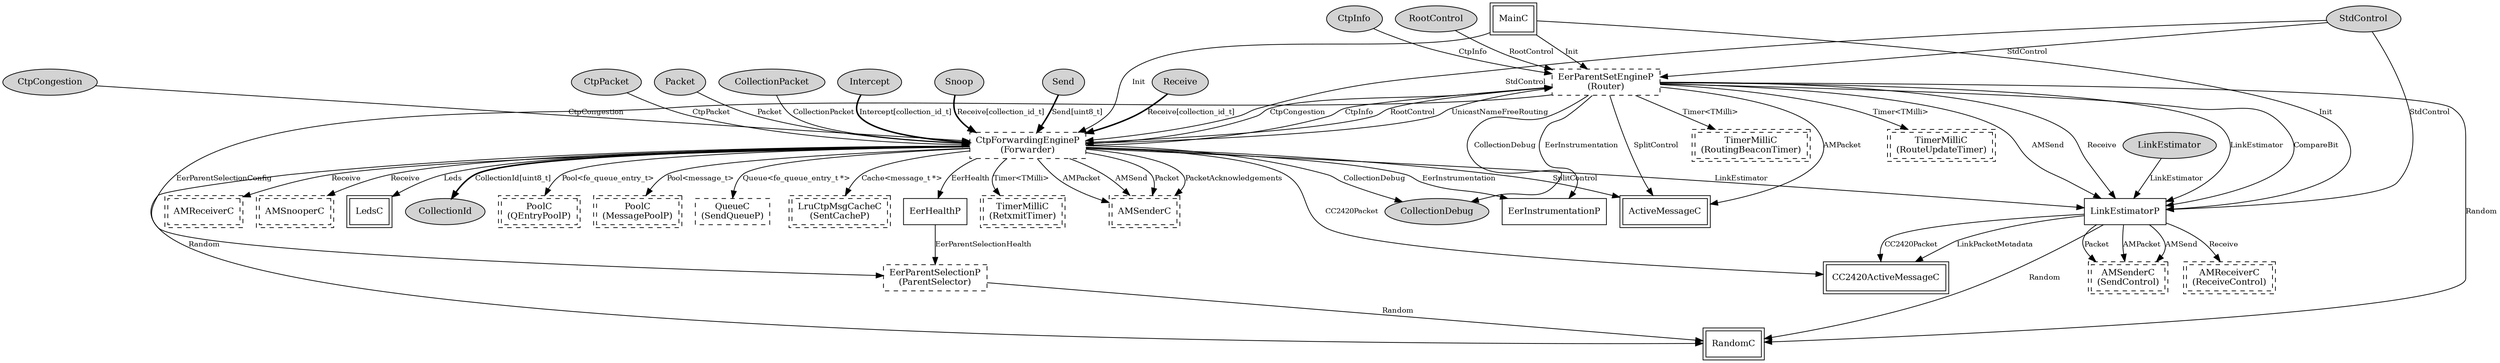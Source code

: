 digraph ".........net_EER.eer.CtpP" {
  n0x40db6550 [shape=ellipse, style=filled, label="RootControl", fontsize=12];
  "CtpP.Router" [fontsize=12, shape=box, style=dashed, label="EerParentSetEngineP\n(Router)", URL="../chtml/.........net_EER.eer.EerParentSetEngineP.html"];
  n0x40dbace0 [shape=ellipse, style=filled, label="CollectionPacket", fontsize=12];
  "CtpP.Forwarder" [fontsize=12, shape=box, style=dashed, label="CtpForwardingEngineP\n(Forwarder)", URL="../chtml/.........net_EER.eer.CtpForwardingEngineP.html"];
  n0x40db04d8 [shape=ellipse, style=filled, label="LinkEstimator", fontsize=12];
  "LinkEstimatorP" [fontsize=12, shape=box, URL="../chtml/.........net_EER.4bitle.LinkEstimatorP.html"];
  n0x40dba248 [shape=ellipse, style=filled, label="Intercept", fontsize=12];
  "CtpP.Forwarder" [fontsize=12, shape=box, style=dashed, label="CtpForwardingEngineP\n(Forwarder)", URL="../chtml/.........net_EER.eer.CtpForwardingEngineP.html"];
  n0x40dba5a0 [shape=ellipse, style=filled, label="Packet", fontsize=12];
  "CtpP.Forwarder" [fontsize=12, shape=box, style=dashed, label="CtpForwardingEngineP\n(Forwarder)", URL="../chtml/.........net_EER.eer.CtpForwardingEngineP.html"];
  n0x40dbcb78 [shape=ellipse, style=filled, label="Snoop", fontsize=12];
  "CtpP.Forwarder" [fontsize=12, shape=box, style=dashed, label="CtpForwardingEngineP\n(Forwarder)", URL="../chtml/.........net_EER.eer.CtpForwardingEngineP.html"];
  n0x40dbda10 [shape=ellipse, style=filled, label="Send", fontsize=12];
  "CtpP.Forwarder" [fontsize=12, shape=box, style=dashed, label="CtpForwardingEngineP\n(Forwarder)", URL="../chtml/.........net_EER.eer.CtpForwardingEngineP.html"];
  n0x40db8598 [shape=ellipse, style=filled, label="CtpInfo", fontsize=12];
  "CtpP.Router" [fontsize=12, shape=box, style=dashed, label="EerParentSetEngineP\n(Router)", URL="../chtml/.........net_EER.eer.EerParentSetEngineP.html"];
  n0x40dbc4c8 [shape=ellipse, style=filled, label="Receive", fontsize=12];
  "CtpP.Forwarder" [fontsize=12, shape=box, style=dashed, label="CtpForwardingEngineP\n(Forwarder)", URL="../chtml/.........net_EER.eer.CtpForwardingEngineP.html"];
  n0x40db60e8 [shape=ellipse, style=filled, label="CtpCongestion", fontsize=12];
  "CtpP.Forwarder" [fontsize=12, shape=box, style=dashed, label="CtpForwardingEngineP\n(Forwarder)", URL="../chtml/.........net_EER.eer.CtpForwardingEngineP.html"];
  n0x40db9530 [shape=ellipse, style=filled, label="CtpPacket", fontsize=12];
  "CtpP.Forwarder" [fontsize=12, shape=box, style=dashed, label="CtpForwardingEngineP\n(Forwarder)", URL="../chtml/.........net_EER.eer.CtpForwardingEngineP.html"];
  n0x40dbd2e0 [shape=ellipse, style=filled, label="StdControl", fontsize=12];
  "LinkEstimatorP" [fontsize=12, shape=box, URL="../chtml/.........net_EER.4bitle.LinkEstimatorP.html"];
  "CtpP.Router" [fontsize=12, shape=box, style=dashed, label="EerParentSetEngineP\n(Router)", URL="../chtml/.........net_EER.eer.EerParentSetEngineP.html"];
  "CtpP.Forwarder" [fontsize=12, shape=box, style=dashed, label="CtpForwardingEngineP\n(Forwarder)", URL="../chtml/.........net_EER.eer.CtpForwardingEngineP.html"];
  "CtpP.Forwarder" [fontsize=12, shape=box, style=dashed, label="CtpForwardingEngineP\n(Forwarder)", URL="../chtml/.........net_EER.eer.CtpForwardingEngineP.html"];
  n0x40db6df0 [shape=ellipse, style=filled, label="CollectionId", fontsize=12];
  "CtpP.Forwarder" [fontsize=12, shape=box, style=dashed, label="CtpForwardingEngineP\n(Forwarder)", URL="../chtml/.........net_EER.eer.CtpForwardingEngineP.html"];
  "CtpP.QEntryPoolP" [fontsize=12, shape=box,peripheries=2, style=dashed, label="PoolC\n(QEntryPoolP)", URL="../chtml/tos.system.PoolC.html"];
  "CtpP.Forwarder" [fontsize=12, shape=box, style=dashed, label="CtpForwardingEngineP\n(Forwarder)", URL="../chtml/.........net_EER.eer.CtpForwardingEngineP.html"];
  "CtpP.MessagePoolP" [fontsize=12, shape=box,peripheries=2, style=dashed, label="PoolC\n(MessagePoolP)", URL="../chtml/tos.system.PoolC.html"];
  "CtpP.Forwarder" [fontsize=12, shape=box, style=dashed, label="CtpForwardingEngineP\n(Forwarder)", URL="../chtml/.........net_EER.eer.CtpForwardingEngineP.html"];
  "CtpP.SendQueueP" [fontsize=12, shape=box, style=dashed, label="QueueC\n(SendQueueP)", URL="../chtml/tos.system.QueueC.html"];
  "CtpP.Forwarder" [fontsize=12, shape=box, style=dashed, label="CtpForwardingEngineP\n(Forwarder)", URL="../chtml/.........net_EER.eer.CtpForwardingEngineP.html"];
  "CtpP.SentCacheP" [fontsize=12, shape=box,peripheries=2, style=dashed, label="LruCtpMsgCacheC\n(SentCacheP)", URL="../chtml/.........net_EER.eer.LruCtpMsgCacheC.html"];
  "CtpP.Forwarder" [fontsize=12, shape=box, style=dashed, label="CtpForwardingEngineP\n(Forwarder)", URL="../chtml/.........net_EER.eer.CtpForwardingEngineP.html"];
  "CtpP.Router" [fontsize=12, shape=box, style=dashed, label="EerParentSetEngineP\n(Router)", URL="../chtml/.........net_EER.eer.EerParentSetEngineP.html"];
  "CtpP.ParentSelector" [fontsize=12, shape=box, style=dashed, label="EerParentSelectionP\n(ParentSelector)", URL="../chtml/.........net_EER.eer_parentselection.EerParentSelectionP.html"];
  "CtpP.ParentSelector" [fontsize=12, shape=box, style=dashed, label="EerParentSelectionP\n(ParentSelector)", URL="../chtml/.........net_EER.eer_parentselection.EerParentSelectionP.html"];
  "RandomC" [fontsize=12, shape=box,peripheries=2, URL="../chtml/tos.system.RandomC.html"];
  "MainC" [fontsize=12, shape=box,peripheries=2, URL="../chtml/tos.system.MainC.html"];
  "LinkEstimatorP" [fontsize=12, shape=box, URL="../chtml/.........net_EER.4bitle.LinkEstimatorP.html"];
  "CtpP.Forwarder" [fontsize=12, shape=box, style=dashed, label="CtpForwardingEngineP\n(Forwarder)", URL="../chtml/.........net_EER.eer.CtpForwardingEngineP.html"];
  "CtpP.Router" [fontsize=12, shape=box, style=dashed, label="EerParentSetEngineP\n(Router)", URL="../chtml/.........net_EER.eer.EerParentSetEngineP.html"];
  "CtpP.Router" [fontsize=12, shape=box, style=dashed, label="EerParentSetEngineP\n(Router)", URL="../chtml/.........net_EER.eer.EerParentSetEngineP.html"];
  "LinkEstimatorP" [fontsize=12, shape=box, URL="../chtml/.........net_EER.4bitle.LinkEstimatorP.html"];
  "CtpP.Router" [fontsize=12, shape=box, style=dashed, label="EerParentSetEngineP\n(Router)", URL="../chtml/.........net_EER.eer.EerParentSetEngineP.html"];
  "LinkEstimatorP" [fontsize=12, shape=box, URL="../chtml/.........net_EER.4bitle.LinkEstimatorP.html"];
  "CtpP.Router" [fontsize=12, shape=box, style=dashed, label="EerParentSetEngineP\n(Router)", URL="../chtml/.........net_EER.eer.EerParentSetEngineP.html"];
  "CtpP.Router" [fontsize=12, shape=box, style=dashed, label="EerParentSetEngineP\n(Router)", URL="../chtml/.........net_EER.eer.EerParentSetEngineP.html"];
  "LinkEstimatorP" [fontsize=12, shape=box, URL="../chtml/.........net_EER.4bitle.LinkEstimatorP.html"];
  "CtpP.Router" [fontsize=12, shape=box, style=dashed, label="EerParentSetEngineP\n(Router)", URL="../chtml/.........net_EER.eer.EerParentSetEngineP.html"];
  "ActiveMessageC" [fontsize=12, shape=box,peripheries=2, URL="../chtml/tos.platforms.micaz.ActiveMessageC.html"];
  "CtpP.Router" [fontsize=12, shape=box, style=dashed, label="EerParentSetEngineP\n(Router)", URL="../chtml/.........net_EER.eer.EerParentSetEngineP.html"];
  "ActiveMessageC" [fontsize=12, shape=box,peripheries=2, URL="../chtml/tos.platforms.micaz.ActiveMessageC.html"];
  "CtpP.Router" [fontsize=12, shape=box, style=dashed, label="EerParentSetEngineP\n(Router)", URL="../chtml/.........net_EER.eer.EerParentSetEngineP.html"];
  "CtpP.RoutingBeaconTimer" [fontsize=12, shape=box,peripheries=2, style=dashed, label="TimerMilliC\n(RoutingBeaconTimer)", URL="../chtml/tos.system.TimerMilliC.html"];
  "CtpP.Router" [fontsize=12, shape=box, style=dashed, label="EerParentSetEngineP\n(Router)", URL="../chtml/.........net_EER.eer.EerParentSetEngineP.html"];
  "CtpP.RouteUpdateTimer" [fontsize=12, shape=box,peripheries=2, style=dashed, label="TimerMilliC\n(RouteUpdateTimer)", URL="../chtml/tos.system.TimerMilliC.html"];
  "CtpP.Router" [fontsize=12, shape=box, style=dashed, label="EerParentSetEngineP\n(Router)", URL="../chtml/.........net_EER.eer.EerParentSetEngineP.html"];
  n0x40db5248 [shape=ellipse, style=filled, label="CollectionDebug", fontsize=12];
  "CtpP.Forwarder" [fontsize=12, shape=box, style=dashed, label="CtpForwardingEngineP\n(Forwarder)", URL="../chtml/.........net_EER.eer.CtpForwardingEngineP.html"];
  "CtpP.Forwarder" [fontsize=12, shape=box, style=dashed, label="CtpForwardingEngineP\n(Forwarder)", URL="../chtml/.........net_EER.eer.CtpForwardingEngineP.html"];
  "CtpP.Router" [fontsize=12, shape=box, style=dashed, label="EerParentSetEngineP\n(Router)", URL="../chtml/.........net_EER.eer.EerParentSetEngineP.html"];
  "CtpP.Forwarder" [fontsize=12, shape=box, style=dashed, label="CtpForwardingEngineP\n(Forwarder)", URL="../chtml/.........net_EER.eer.CtpForwardingEngineP.html"];
  "CtpP.RetxmitTimer" [fontsize=12, shape=box,peripheries=2, style=dashed, label="TimerMilliC\n(RetxmitTimer)", URL="../chtml/tos.system.TimerMilliC.html"];
  "CtpP.Router" [fontsize=12, shape=box, style=dashed, label="EerParentSetEngineP\n(Router)", URL="../chtml/.........net_EER.eer.EerParentSetEngineP.html"];
  "CtpP.Forwarder" [fontsize=12, shape=box, style=dashed, label="CtpForwardingEngineP\n(Forwarder)", URL="../chtml/.........net_EER.eer.CtpForwardingEngineP.html"];
  "CtpP.Forwarder" [fontsize=12, shape=box, style=dashed, label="CtpForwardingEngineP\n(Forwarder)", URL="../chtml/.........net_EER.eer.CtpForwardingEngineP.html"];
  "CtpP.AMSenderC" [fontsize=12, shape=box,peripheries=2, style=dashed, label="AMSenderC", URL="../chtml/tos.system.AMSenderC.html"];
  "CtpP.Forwarder" [fontsize=12, shape=box, style=dashed, label="CtpForwardingEngineP\n(Forwarder)", URL="../chtml/.........net_EER.eer.CtpForwardingEngineP.html"];
  "CtpP.AMSenderC" [fontsize=12, shape=box,peripheries=2, style=dashed, label="AMSenderC", URL="../chtml/tos.system.AMSenderC.html"];
  "CtpP.Forwarder" [fontsize=12, shape=box, style=dashed, label="CtpForwardingEngineP\n(Forwarder)", URL="../chtml/.........net_EER.eer.CtpForwardingEngineP.html"];
  "CtpP.AMReceiverC" [fontsize=12, shape=box,peripheries=2, style=dashed, label="AMReceiverC", URL="../chtml/tos.system.AMReceiverC.html"];
  "CtpP.Forwarder" [fontsize=12, shape=box, style=dashed, label="CtpForwardingEngineP\n(Forwarder)", URL="../chtml/.........net_EER.eer.CtpForwardingEngineP.html"];
  "CtpP.AMSnooperC" [fontsize=12, shape=box,peripheries=2, style=dashed, label="AMSnooperC", URL="../chtml/tos.system.AMSnooperC.html"];
  "CtpP.Forwarder" [fontsize=12, shape=box, style=dashed, label="CtpForwardingEngineP\n(Forwarder)", URL="../chtml/.........net_EER.eer.CtpForwardingEngineP.html"];
  "CtpP.Forwarder" [fontsize=12, shape=box, style=dashed, label="CtpForwardingEngineP\n(Forwarder)", URL="../chtml/.........net_EER.eer.CtpForwardingEngineP.html"];
  "CtpP.Router" [fontsize=12, shape=box, style=dashed, label="EerParentSetEngineP\n(Router)", URL="../chtml/.........net_EER.eer.EerParentSetEngineP.html"];
  "CtpP.Forwarder" [fontsize=12, shape=box, style=dashed, label="CtpForwardingEngineP\n(Forwarder)", URL="../chtml/.........net_EER.eer.CtpForwardingEngineP.html"];
  "CtpP.Forwarder" [fontsize=12, shape=box, style=dashed, label="CtpForwardingEngineP\n(Forwarder)", URL="../chtml/.........net_EER.eer.CtpForwardingEngineP.html"];
  "CtpP.AMSenderC" [fontsize=12, shape=box,peripheries=2, style=dashed, label="AMSenderC", URL="../chtml/tos.system.AMSenderC.html"];
  "CtpP.Forwarder" [fontsize=12, shape=box, style=dashed, label="CtpForwardingEngineP\n(Forwarder)", URL="../chtml/.........net_EER.eer.CtpForwardingEngineP.html"];
  "CtpP.AMSenderC" [fontsize=12, shape=box,peripheries=2, style=dashed, label="AMSenderC", URL="../chtml/tos.system.AMSenderC.html"];
  "CtpP.Forwarder" [fontsize=12, shape=box, style=dashed, label="CtpForwardingEngineP\n(Forwarder)", URL="../chtml/.........net_EER.eer.CtpForwardingEngineP.html"];
  "LedsC" [fontsize=12, shape=box,peripheries=2, URL="../chtml/tos.system.LedsC.html"];
  "LinkEstimatorP" [fontsize=12, shape=box, URL="../chtml/.........net_EER.4bitle.LinkEstimatorP.html"];
  "LinkEstimatorP" [fontsize=12, shape=box, URL="../chtml/.........net_EER.4bitle.LinkEstimatorP.html"];
  "CtpP.SendControl" [fontsize=12, shape=box,peripheries=2, style=dashed, label="AMSenderC\n(SendControl)", URL="../chtml/tos.system.AMSenderC.html"];
  "LinkEstimatorP" [fontsize=12, shape=box, URL="../chtml/.........net_EER.4bitle.LinkEstimatorP.html"];
  "CtpP.ReceiveControl" [fontsize=12, shape=box,peripheries=2, style=dashed, label="AMReceiverC\n(ReceiveControl)", URL="../chtml/tos.system.AMReceiverC.html"];
  "LinkEstimatorP" [fontsize=12, shape=box, URL="../chtml/.........net_EER.4bitle.LinkEstimatorP.html"];
  "CtpP.SendControl" [fontsize=12, shape=box,peripheries=2, style=dashed, label="AMSenderC\n(SendControl)", URL="../chtml/tos.system.AMSenderC.html"];
  "LinkEstimatorP" [fontsize=12, shape=box, URL="../chtml/.........net_EER.4bitle.LinkEstimatorP.html"];
  "CtpP.SendControl" [fontsize=12, shape=box,peripheries=2, style=dashed, label="AMSenderC\n(SendControl)", URL="../chtml/tos.system.AMSenderC.html"];
  "LinkEstimatorP" [fontsize=12, shape=box, URL="../chtml/.........net_EER.4bitle.LinkEstimatorP.html"];
  "CC2420ActiveMessageC" [fontsize=12, shape=box,peripheries=2, URL="../chtml/tos.chips.cc2420.CC2420ActiveMessageC.html"];
  "CtpP.Forwarder" [fontsize=12, shape=box, style=dashed, label="CtpForwardingEngineP\n(Forwarder)", URL="../chtml/.........net_EER.eer.CtpForwardingEngineP.html"];
  "EerInstrumentationP" [fontsize=12, shape=box, URL="../chtml/.........net_EER.eer.EerInstrumentationP.html"];
  "CtpP.Router" [fontsize=12, shape=box, style=dashed, label="EerParentSetEngineP\n(Router)", URL="../chtml/.........net_EER.eer.EerParentSetEngineP.html"];
  "EerHealthP" [fontsize=12, shape=box, URL="../chtml/.........net_EER.eer.EerHealthP.html"];
  "CtpP.ParentSelector" [fontsize=12, shape=box, style=dashed, label="EerParentSelectionP\n(ParentSelector)", URL="../chtml/.........net_EER.eer_parentselection.EerParentSelectionP.html"];
  "CtpP.Forwarder" [fontsize=12, shape=box, style=dashed, label="CtpForwardingEngineP\n(Forwarder)", URL="../chtml/.........net_EER.eer.CtpForwardingEngineP.html"];
  "EerHealthP" [fontsize=12, shape=box, URL="../chtml/.........net_EER.eer.EerHealthP.html"];
  "CtpP.Forwarder" [fontsize=12, shape=box, style=dashed, label="CtpForwardingEngineP\n(Forwarder)", URL="../chtml/.........net_EER.eer.CtpForwardingEngineP.html"];
  "CC2420ActiveMessageC" [fontsize=12, shape=box,peripheries=2, URL="../chtml/tos.chips.cc2420.CC2420ActiveMessageC.html"];
  "LinkEstimatorP" [fontsize=12, shape=box, URL="../chtml/.........net_EER.4bitle.LinkEstimatorP.html"];
  "n0x40db6550" -> "CtpP.Router" [label="RootControl", URL="../ihtml/.........net_EER.RootControl.html", fontsize=10];
  "n0x40dbace0" -> "CtpP.Forwarder" [label="CollectionPacket", URL="../ihtml/.........net_EER.CollectionPacket.html", fontsize=10];
  "n0x40db04d8" -> "LinkEstimatorP" [label="LinkEstimator", URL="../ihtml/.........net_EER.4bitle.LinkEstimator.html", fontsize=10];
  "n0x40dba248" -> "CtpP.Forwarder" [label="Intercept[collection_id_t]", style=bold, URL="../ihtml/tos.interfaces.Intercept.html", fontsize=10];
  "n0x40dba5a0" -> "CtpP.Forwarder" [label="Packet", URL="../ihtml/tos.interfaces.Packet.html", fontsize=10];
  "n0x40dbcb78" -> "CtpP.Forwarder" [label="Receive[collection_id_t]", style=bold, URL="../ihtml/tos.interfaces.Receive.html", fontsize=10];
  "n0x40dbda10" -> "CtpP.Forwarder" [label="Send[uint8_t]", style=bold, URL="../ihtml/tos.interfaces.Send.html", fontsize=10];
  "n0x40db8598" -> "CtpP.Router" [label="CtpInfo", URL="../ihtml/.........net_EER.eer.CtpInfo.html", fontsize=10];
  "n0x40dbc4c8" -> "CtpP.Forwarder" [label="Receive[collection_id_t]", style=bold, URL="../ihtml/tos.interfaces.Receive.html", fontsize=10];
  "n0x40db60e8" -> "CtpP.Forwarder" [label="CtpCongestion", URL="../ihtml/.........net_EER.eer.CtpCongestion.html", fontsize=10];
  "n0x40db9530" -> "CtpP.Forwarder" [label="CtpPacket", URL="../ihtml/.........net_EER.eer.CtpPacket.html", fontsize=10];
  "n0x40dbd2e0" -> "LinkEstimatorP" [label="StdControl", URL="../ihtml/tos.interfaces.StdControl.html", fontsize=10];
  "n0x40dbd2e0" -> "CtpP.Router" [label="StdControl", URL="../ihtml/tos.interfaces.StdControl.html", fontsize=10];
  "n0x40dbd2e0" -> "CtpP.Forwarder" [label="StdControl", URL="../ihtml/tos.interfaces.StdControl.html", fontsize=10];
  "CtpP.Forwarder" -> "n0x40db6df0" [label="CollectionId[uint8_t]", style=bold, URL="../ihtml/.........net_EER.CollectionId.html", fontsize=10];
  "CtpP.Forwarder" -> "CtpP.QEntryPoolP" [label="Pool<fe_queue_entry_t>", URL="../ihtml/tos.interfaces.Pool.html", fontsize=10];
  "CtpP.Forwarder" -> "CtpP.MessagePoolP" [label="Pool<message_t>", URL="../ihtml/tos.interfaces.Pool.html", fontsize=10];
  "CtpP.Forwarder" -> "CtpP.SendQueueP" [label="Queue<fe_queue_entry_t *>", URL="../ihtml/tos.interfaces.Queue.html", fontsize=10];
  "CtpP.Forwarder" -> "CtpP.SentCacheP" [label="Cache<message_t *>", URL="../ihtml/tos.interfaces.Cache.html", fontsize=10];
  "CtpP.Forwarder" -> "LinkEstimatorP" [label="LinkEstimator", URL="../ihtml/.........net_EER.4bitle.LinkEstimator.html", fontsize=10];
  "CtpP.Router" -> "CtpP.ParentSelector" [label="EerParentSelectionConfig", URL="../ihtml/.........net_EER.eer_parentselection.EerParentSelectionConfig.html", fontsize=10];
  "CtpP.ParentSelector" -> "RandomC" [label="Random", URL="../ihtml/tos.interfaces.Random.html", fontsize=10];
  "MainC" -> "LinkEstimatorP" [label="Init", URL="../ihtml/tos.interfaces.Init.html", fontsize=10];
  "MainC" -> "CtpP.Forwarder" [label="Init", URL="../ihtml/tos.interfaces.Init.html", fontsize=10];
  "MainC" -> "CtpP.Router" [label="Init", URL="../ihtml/tos.interfaces.Init.html", fontsize=10];
  "CtpP.Router" -> "LinkEstimatorP" [label="AMSend", URL="../ihtml/tos.interfaces.AMSend.html", fontsize=10];
  "CtpP.Router" -> "LinkEstimatorP" [label="Receive", URL="../ihtml/tos.interfaces.Receive.html", fontsize=10];
  "CtpP.Router" -> "LinkEstimatorP" [label="LinkEstimator", URL="../ihtml/.........net_EER.4bitle.LinkEstimator.html", fontsize=10];
  "CtpP.Router" -> "LinkEstimatorP" [label="CompareBit", URL="../ihtml/.........net_EER.eer.CompareBit.html", fontsize=10];
  "CtpP.Router" -> "ActiveMessageC" [label="AMPacket", URL="../ihtml/tos.interfaces.AMPacket.html", fontsize=10];
  "CtpP.Router" -> "ActiveMessageC" [label="SplitControl", URL="../ihtml/tos.interfaces.SplitControl.html", fontsize=10];
  "CtpP.Router" -> "CtpP.RoutingBeaconTimer" [label="Timer<TMilli>", URL="../ihtml/tos.lib.timer.Timer.html", fontsize=10];
  "CtpP.Router" -> "CtpP.RouteUpdateTimer" [label="Timer<TMilli>", URL="../ihtml/tos.lib.timer.Timer.html", fontsize=10];
  "CtpP.Router" -> "n0x40db5248" [label="CollectionDebug", URL="../ihtml/.........net_EER.CollectionDebug.html", fontsize=10];
  "CtpP.Forwarder" -> "n0x40db5248" [label="CollectionDebug", URL="../ihtml/.........net_EER.CollectionDebug.html", fontsize=10];
  "CtpP.Forwarder" -> "CtpP.Router" [label="CtpInfo", URL="../ihtml/.........net_EER.eer.CtpInfo.html", fontsize=10];
  "CtpP.Router" -> "CtpP.Forwarder" [label="CtpCongestion", URL="../ihtml/.........net_EER.eer.CtpCongestion.html", fontsize=10];
  "CtpP.Forwarder" -> "CtpP.RetxmitTimer" [label="Timer<TMilli>", URL="../ihtml/tos.lib.timer.Timer.html", fontsize=10];
  "CtpP.Router" -> "RandomC" [label="Random", URL="../ihtml/tos.interfaces.Random.html", fontsize=10];
  "CtpP.Forwarder" -> "RandomC" [label="Random", URL="../ihtml/tos.interfaces.Random.html", fontsize=10];
  "CtpP.Forwarder" -> "CtpP.AMSenderC" [label="AMSend", URL="../ihtml/tos.interfaces.AMSend.html", fontsize=10];
  "CtpP.Forwarder" -> "CtpP.AMSenderC" [label="Packet", URL="../ihtml/tos.interfaces.Packet.html", fontsize=10];
  "CtpP.Forwarder" -> "CtpP.AMReceiverC" [label="Receive", URL="../ihtml/tos.interfaces.Receive.html", fontsize=10];
  "CtpP.Forwarder" -> "CtpP.AMSnooperC" [label="Receive", URL="../ihtml/tos.interfaces.Receive.html", fontsize=10];
  "CtpP.Forwarder" -> "CtpP.Router" [label="RootControl", URL="../ihtml/.........net_EER.RootControl.html", fontsize=10];
  "CtpP.Forwarder" -> "CtpP.Router" [label="UnicastNameFreeRouting", URL="../ihtml/.........net_EER.UnicastNameFreeRouting.html", fontsize=10];
  "CtpP.Forwarder" -> "ActiveMessageC" [label="SplitControl", URL="../ihtml/tos.interfaces.SplitControl.html", fontsize=10];
  "CtpP.Forwarder" -> "CtpP.AMSenderC" [label="PacketAcknowledgements", URL="../ihtml/tos.interfaces.PacketAcknowledgements.html", fontsize=10];
  "CtpP.Forwarder" -> "CtpP.AMSenderC" [label="AMPacket", URL="../ihtml/tos.interfaces.AMPacket.html", fontsize=10];
  "CtpP.Forwarder" -> "LedsC" [label="Leds", URL="../ihtml/tos.interfaces.Leds.html", fontsize=10];
  "LinkEstimatorP" -> "RandomC" [label="Random", URL="../ihtml/tos.interfaces.Random.html", fontsize=10];
  "LinkEstimatorP" -> "CtpP.SendControl" [label="AMSend", URL="../ihtml/tos.interfaces.AMSend.html", fontsize=10];
  "LinkEstimatorP" -> "CtpP.ReceiveControl" [label="Receive", URL="../ihtml/tos.interfaces.Receive.html", fontsize=10];
  "LinkEstimatorP" -> "CtpP.SendControl" [label="Packet", URL="../ihtml/tos.interfaces.Packet.html", fontsize=10];
  "LinkEstimatorP" -> "CtpP.SendControl" [label="AMPacket", URL="../ihtml/tos.interfaces.AMPacket.html", fontsize=10];
  "LinkEstimatorP" -> "CC2420ActiveMessageC" [label="LinkPacketMetadata", URL="../ihtml/tos.interfaces.LinkPacketMetadata.html", fontsize=10];
  "CtpP.Forwarder" -> "EerInstrumentationP" [label="EerInstrumentation", URL="../ihtml/.........net_EER.eer.EerInstrumentation.html", fontsize=10];
  "CtpP.Router" -> "EerInstrumentationP" [label="EerInstrumentation", URL="../ihtml/.........net_EER.eer.EerInstrumentation.html", fontsize=10];
  "EerHealthP" -> "CtpP.ParentSelector" [label="EerParentSelectionHealth", URL="../ihtml/.........net_EER.eer_parentselection.EerParentSelectionHealth.html", fontsize=10];
  "CtpP.Forwarder" -> "EerHealthP" [label="EerHealth", URL="../ihtml/.........net_EER.eer.EerHealth.html", fontsize=10];
  "CtpP.Forwarder" -> "CC2420ActiveMessageC" [label="CC2420Packet", URL="../ihtml/tos.chips.cc2420.interfaces.CC2420Packet.html", fontsize=10];
  "LinkEstimatorP" -> "CC2420ActiveMessageC" [label="CC2420Packet", URL="../ihtml/tos.chips.cc2420.interfaces.CC2420Packet.html", fontsize=10];
}
